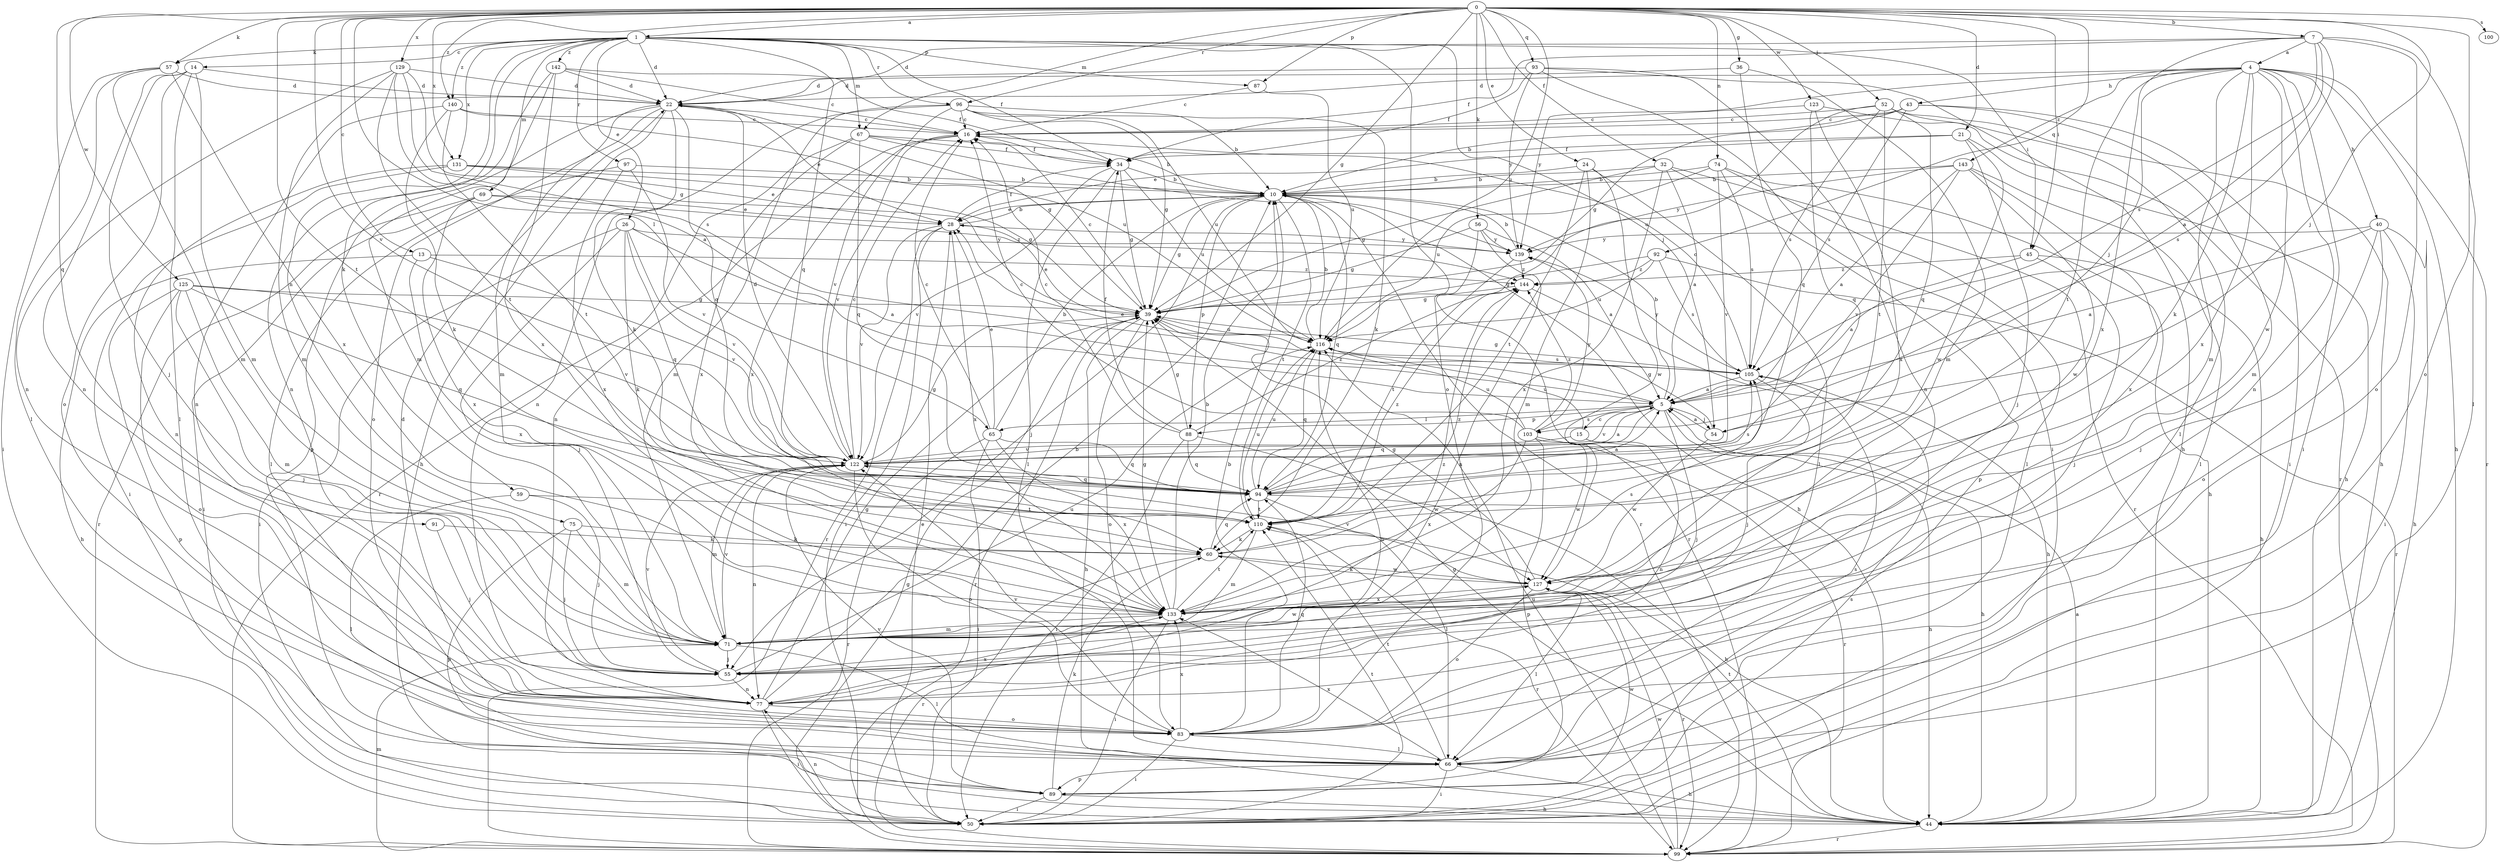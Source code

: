 strict digraph  {
0;
1;
4;
5;
7;
10;
13;
14;
15;
16;
21;
22;
24;
26;
28;
32;
34;
36;
39;
40;
43;
44;
45;
50;
52;
54;
55;
56;
57;
59;
60;
65;
66;
67;
69;
71;
74;
75;
77;
83;
87;
88;
89;
91;
92;
93;
94;
96;
97;
99;
100;
103;
105;
110;
116;
122;
123;
125;
127;
129;
131;
133;
139;
140;
142;
143;
144;
0 -> 1  [label=a];
0 -> 7  [label=b];
0 -> 13  [label=c];
0 -> 21  [label=d];
0 -> 24  [label=e];
0 -> 32  [label=f];
0 -> 36  [label=g];
0 -> 39  [label=g];
0 -> 45  [label=i];
0 -> 52  [label=j];
0 -> 54  [label=j];
0 -> 56  [label=k];
0 -> 57  [label=k];
0 -> 65  [label=l];
0 -> 67  [label=m];
0 -> 74  [label=n];
0 -> 83  [label=o];
0 -> 87  [label=p];
0 -> 91  [label=q];
0 -> 92  [label=q];
0 -> 93  [label=q];
0 -> 96  [label=r];
0 -> 100  [label=s];
0 -> 110  [label=t];
0 -> 116  [label=u];
0 -> 122  [label=v];
0 -> 123  [label=w];
0 -> 125  [label=w];
0 -> 129  [label=x];
0 -> 131  [label=x];
0 -> 140  [label=z];
1 -> 14  [label=c];
1 -> 22  [label=d];
1 -> 26  [label=e];
1 -> 34  [label=f];
1 -> 45  [label=i];
1 -> 54  [label=j];
1 -> 57  [label=k];
1 -> 59  [label=k];
1 -> 67  [label=m];
1 -> 69  [label=m];
1 -> 75  [label=n];
1 -> 83  [label=o];
1 -> 87  [label=p];
1 -> 94  [label=q];
1 -> 96  [label=r];
1 -> 97  [label=r];
1 -> 131  [label=x];
1 -> 140  [label=z];
1 -> 142  [label=z];
4 -> 22  [label=d];
4 -> 40  [label=h];
4 -> 43  [label=h];
4 -> 44  [label=h];
4 -> 50  [label=i];
4 -> 54  [label=j];
4 -> 60  [label=k];
4 -> 71  [label=m];
4 -> 77  [label=n];
4 -> 99  [label=r];
4 -> 110  [label=t];
4 -> 127  [label=w];
4 -> 133  [label=x];
4 -> 139  [label=y];
4 -> 143  [label=z];
5 -> 10  [label=b];
5 -> 15  [label=c];
5 -> 28  [label=e];
5 -> 44  [label=h];
5 -> 54  [label=j];
5 -> 55  [label=j];
5 -> 65  [label=l];
5 -> 88  [label=p];
5 -> 94  [label=q];
5 -> 103  [label=s];
5 -> 122  [label=v];
7 -> 4  [label=a];
7 -> 5  [label=a];
7 -> 22  [label=d];
7 -> 34  [label=f];
7 -> 66  [label=l];
7 -> 83  [label=o];
7 -> 103  [label=s];
7 -> 105  [label=s];
7 -> 133  [label=x];
10 -> 28  [label=e];
10 -> 39  [label=g];
10 -> 44  [label=h];
10 -> 55  [label=j];
10 -> 88  [label=p];
10 -> 94  [label=q];
10 -> 99  [label=r];
10 -> 110  [label=t];
13 -> 44  [label=h];
13 -> 122  [label=v];
13 -> 133  [label=x];
13 -> 144  [label=z];
14 -> 22  [label=d];
14 -> 55  [label=j];
14 -> 66  [label=l];
14 -> 71  [label=m];
14 -> 77  [label=n];
14 -> 83  [label=o];
15 -> 44  [label=h];
15 -> 77  [label=n];
15 -> 116  [label=u];
15 -> 122  [label=v];
16 -> 34  [label=f];
16 -> 77  [label=n];
16 -> 122  [label=v];
16 -> 133  [label=x];
21 -> 28  [label=e];
21 -> 34  [label=f];
21 -> 44  [label=h];
21 -> 55  [label=j];
21 -> 127  [label=w];
22 -> 16  [label=c];
22 -> 28  [label=e];
22 -> 39  [label=g];
22 -> 44  [label=h];
22 -> 60  [label=k];
22 -> 71  [label=m];
22 -> 83  [label=o];
22 -> 89  [label=p];
22 -> 94  [label=q];
24 -> 10  [label=b];
24 -> 66  [label=l];
24 -> 71  [label=m];
24 -> 110  [label=t];
24 -> 127  [label=w];
26 -> 5  [label=a];
26 -> 50  [label=i];
26 -> 55  [label=j];
26 -> 60  [label=k];
26 -> 94  [label=q];
26 -> 122  [label=v];
26 -> 139  [label=y];
28 -> 10  [label=b];
28 -> 34  [label=f];
28 -> 50  [label=i];
28 -> 99  [label=r];
28 -> 122  [label=v];
28 -> 133  [label=x];
28 -> 139  [label=y];
32 -> 5  [label=a];
32 -> 10  [label=b];
32 -> 39  [label=g];
32 -> 89  [label=p];
32 -> 99  [label=r];
32 -> 133  [label=x];
34 -> 10  [label=b];
34 -> 39  [label=g];
34 -> 66  [label=l];
34 -> 116  [label=u];
34 -> 122  [label=v];
36 -> 22  [label=d];
36 -> 71  [label=m];
36 -> 94  [label=q];
39 -> 16  [label=c];
39 -> 28  [label=e];
39 -> 44  [label=h];
39 -> 83  [label=o];
39 -> 99  [label=r];
39 -> 116  [label=u];
40 -> 5  [label=a];
40 -> 44  [label=h];
40 -> 50  [label=i];
40 -> 55  [label=j];
40 -> 83  [label=o];
40 -> 139  [label=y];
43 -> 10  [label=b];
43 -> 16  [label=c];
43 -> 39  [label=g];
43 -> 50  [label=i];
43 -> 71  [label=m];
43 -> 105  [label=s];
44 -> 5  [label=a];
44 -> 39  [label=g];
44 -> 99  [label=r];
44 -> 110  [label=t];
45 -> 5  [label=a];
45 -> 44  [label=h];
45 -> 55  [label=j];
45 -> 144  [label=z];
50 -> 28  [label=e];
50 -> 77  [label=n];
50 -> 105  [label=s];
50 -> 110  [label=t];
52 -> 16  [label=c];
52 -> 44  [label=h];
52 -> 66  [label=l];
52 -> 94  [label=q];
52 -> 105  [label=s];
52 -> 110  [label=t];
52 -> 116  [label=u];
54 -> 5  [label=a];
54 -> 39  [label=g];
54 -> 127  [label=w];
55 -> 77  [label=n];
55 -> 116  [label=u];
55 -> 122  [label=v];
56 -> 5  [label=a];
56 -> 39  [label=g];
56 -> 77  [label=n];
56 -> 99  [label=r];
56 -> 139  [label=y];
57 -> 22  [label=d];
57 -> 50  [label=i];
57 -> 66  [label=l];
57 -> 71  [label=m];
57 -> 133  [label=x];
59 -> 55  [label=j];
59 -> 66  [label=l];
59 -> 110  [label=t];
60 -> 94  [label=q];
60 -> 99  [label=r];
60 -> 127  [label=w];
60 -> 144  [label=z];
65 -> 10  [label=b];
65 -> 16  [label=c];
65 -> 28  [label=e];
65 -> 50  [label=i];
65 -> 94  [label=q];
65 -> 99  [label=r];
65 -> 133  [label=x];
66 -> 44  [label=h];
66 -> 50  [label=i];
66 -> 89  [label=p];
66 -> 105  [label=s];
66 -> 110  [label=t];
66 -> 133  [label=x];
67 -> 10  [label=b];
67 -> 34  [label=f];
67 -> 94  [label=q];
67 -> 99  [label=r];
67 -> 133  [label=x];
67 -> 139  [label=y];
69 -> 28  [label=e];
69 -> 50  [label=i];
69 -> 99  [label=r];
69 -> 133  [label=x];
69 -> 144  [label=z];
71 -> 55  [label=j];
71 -> 66  [label=l];
71 -> 122  [label=v];
71 -> 127  [label=w];
71 -> 144  [label=z];
74 -> 10  [label=b];
74 -> 44  [label=h];
74 -> 66  [label=l];
74 -> 105  [label=s];
74 -> 116  [label=u];
74 -> 122  [label=v];
75 -> 55  [label=j];
75 -> 60  [label=k];
75 -> 71  [label=m];
75 -> 89  [label=p];
77 -> 10  [label=b];
77 -> 39  [label=g];
77 -> 50  [label=i];
77 -> 83  [label=o];
77 -> 133  [label=x];
83 -> 10  [label=b];
83 -> 22  [label=d];
83 -> 50  [label=i];
83 -> 66  [label=l];
83 -> 94  [label=q];
83 -> 116  [label=u];
83 -> 122  [label=v];
83 -> 133  [label=x];
87 -> 16  [label=c];
87 -> 116  [label=u];
88 -> 16  [label=c];
88 -> 34  [label=f];
88 -> 39  [label=g];
88 -> 50  [label=i];
88 -> 94  [label=q];
88 -> 127  [label=w];
88 -> 144  [label=z];
89 -> 44  [label=h];
89 -> 50  [label=i];
89 -> 60  [label=k];
89 -> 122  [label=v];
89 -> 127  [label=w];
91 -> 55  [label=j];
91 -> 60  [label=k];
92 -> 39  [label=g];
92 -> 99  [label=r];
92 -> 105  [label=s];
92 -> 116  [label=u];
92 -> 144  [label=z];
93 -> 22  [label=d];
93 -> 34  [label=f];
93 -> 44  [label=h];
93 -> 50  [label=i];
93 -> 77  [label=n];
93 -> 139  [label=y];
94 -> 5  [label=a];
94 -> 44  [label=h];
94 -> 66  [label=l];
94 -> 105  [label=s];
94 -> 110  [label=t];
94 -> 116  [label=u];
96 -> 10  [label=b];
96 -> 16  [label=c];
96 -> 39  [label=g];
96 -> 60  [label=k];
96 -> 71  [label=m];
96 -> 77  [label=n];
96 -> 116  [label=u];
96 -> 122  [label=v];
97 -> 10  [label=b];
97 -> 66  [label=l];
97 -> 122  [label=v];
97 -> 133  [label=x];
99 -> 39  [label=g];
99 -> 71  [label=m];
99 -> 116  [label=u];
99 -> 127  [label=w];
103 -> 16  [label=c];
103 -> 89  [label=p];
103 -> 99  [label=r];
103 -> 116  [label=u];
103 -> 127  [label=w];
103 -> 133  [label=x];
103 -> 139  [label=y];
103 -> 144  [label=z];
105 -> 5  [label=a];
105 -> 16  [label=c];
105 -> 39  [label=g];
105 -> 55  [label=j];
105 -> 139  [label=y];
110 -> 60  [label=k];
110 -> 71  [label=m];
110 -> 99  [label=r];
110 -> 116  [label=u];
110 -> 144  [label=z];
116 -> 10  [label=b];
116 -> 94  [label=q];
116 -> 105  [label=s];
122 -> 5  [label=a];
122 -> 16  [label=c];
122 -> 22  [label=d];
122 -> 39  [label=g];
122 -> 71  [label=m];
122 -> 77  [label=n];
122 -> 83  [label=o];
122 -> 94  [label=q];
123 -> 16  [label=c];
123 -> 94  [label=q];
123 -> 99  [label=r];
123 -> 133  [label=x];
125 -> 39  [label=g];
125 -> 55  [label=j];
125 -> 71  [label=m];
125 -> 83  [label=o];
125 -> 89  [label=p];
125 -> 94  [label=q];
125 -> 122  [label=v];
127 -> 39  [label=g];
127 -> 60  [label=k];
127 -> 66  [label=l];
127 -> 83  [label=o];
127 -> 99  [label=r];
127 -> 122  [label=v];
127 -> 133  [label=x];
129 -> 5  [label=a];
129 -> 22  [label=d];
129 -> 39  [label=g];
129 -> 71  [label=m];
129 -> 77  [label=n];
129 -> 105  [label=s];
129 -> 110  [label=t];
131 -> 10  [label=b];
131 -> 28  [label=e];
131 -> 39  [label=g];
131 -> 50  [label=i];
131 -> 77  [label=n];
133 -> 10  [label=b];
133 -> 39  [label=g];
133 -> 50  [label=i];
133 -> 71  [label=m];
133 -> 105  [label=s];
133 -> 110  [label=t];
139 -> 10  [label=b];
139 -> 110  [label=t];
139 -> 144  [label=z];
140 -> 16  [label=c];
140 -> 60  [label=k];
140 -> 77  [label=n];
140 -> 110  [label=t];
140 -> 116  [label=u];
142 -> 16  [label=c];
142 -> 22  [label=d];
142 -> 34  [label=f];
142 -> 71  [label=m];
142 -> 77  [label=n];
142 -> 133  [label=x];
143 -> 5  [label=a];
143 -> 10  [label=b];
143 -> 66  [label=l];
143 -> 122  [label=v];
143 -> 127  [label=w];
143 -> 133  [label=x];
143 -> 139  [label=y];
144 -> 39  [label=g];
144 -> 44  [label=h];
}
